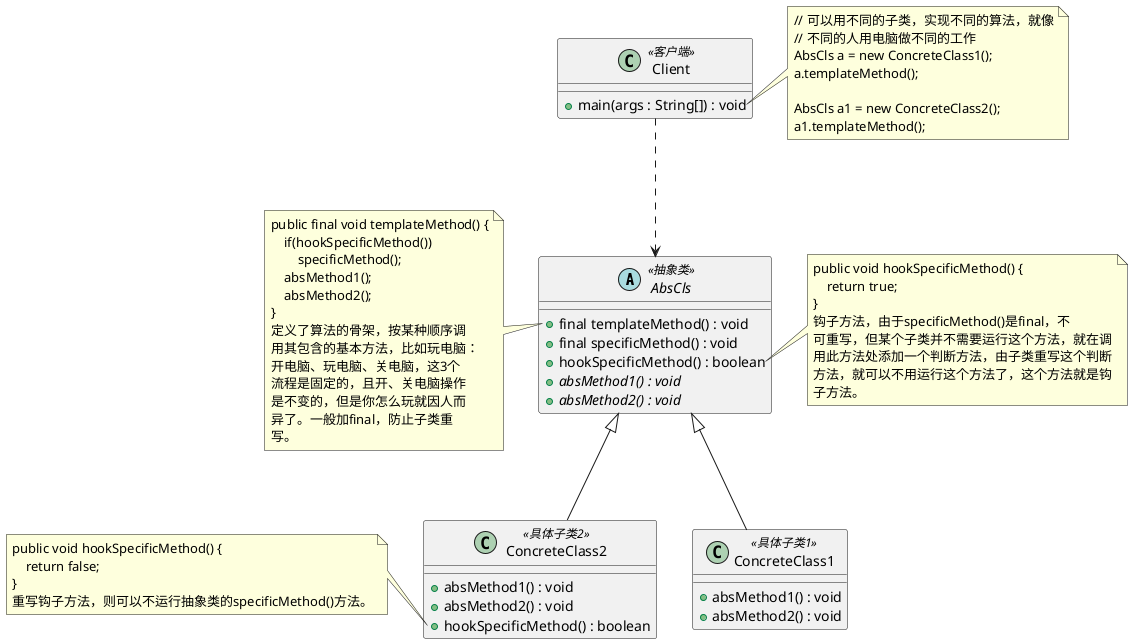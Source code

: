 @startuml

abstract class AbsCls <<抽象类>> {
    + final templateMethod() : void
    + final specificMethod() : void
    + hookSpecificMethod() : boolean
    + {abstract} absMethod1() : void
    + {abstract} absMethod2() : void
}
note left of AbsCls::templateMethod
    public final void templateMethod() {
        if(hookSpecificMethod())
            specificMethod();
        absMethod1();
        absMethod2();
    }
    定义了算法的骨架，按某种顺序调
    用其包含的基本方法，比如玩电脑：
    开电脑、玩电脑、关电脑，这3个
    流程是固定的，且开、关电脑操作
    是不变的，但是你怎么玩就因人而
    异了。一般加final，防止子类重
    写。
end note

note right of AbsCls::hookSpecificMethod
    public void hookSpecificMethod() {
        return true;
    }
    钩子方法，由于specificMethod()是final，不
    可重写，但某个子类并不需要运行这个方法，就在调
    用此方法处添加一个判断方法，由子类重写这个判断
    方法，就可以不用运行这个方法了，这个方法就是钩
    子方法。
end note

class ConcreteClass1 <<具体子类1>> extends AbsCls {
    + absMethod1() : void
    + absMethod2() : void
}


class ConcreteClass2 <<具体子类2>> extends AbsCls {
    + absMethod1() : void
    + absMethod2() : void
    + hookSpecificMethod() : boolean
}
note left of ConcreteClass2::hookSpecificMethod
    public void hookSpecificMethod() {
        return false;
    }
    重写钩子方法，则可以不运行抽象类的specificMethod()方法。
end note


Class Client <<客户端>> {
    + main(args : String[]) : void
}
note right of Client::main
    // 可以用不同的子类，实现不同的算法，就像
    // 不同的人用电脑做不同的工作
    AbsCls a = new ConcreteClass1();
    a.templateMethod();

    AbsCls a1 = new ConcreteClass2();
    a1.templateMethod();
end note



Client ..> AbsCls

@enduml